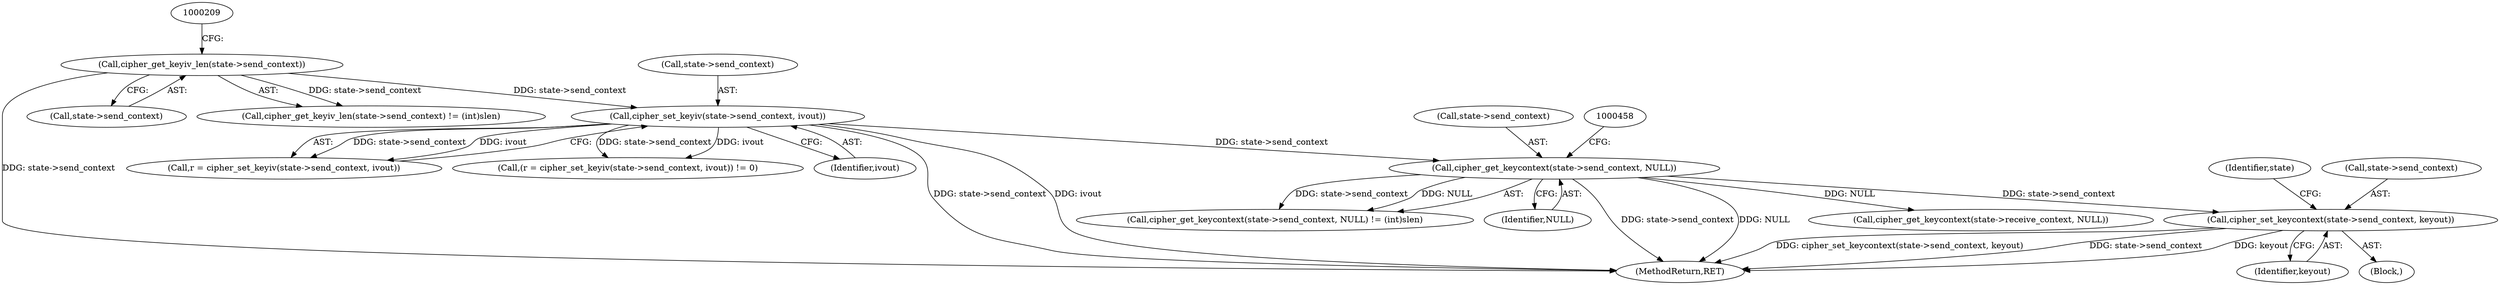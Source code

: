 digraph "0_src_3095060f479b86288e31c79ecbc5131a66bcd2f9_8@pointer" {
"1000471" [label="(Call,cipher_set_keycontext(state->send_context, keyout))"];
"1000452" [label="(Call,cipher_get_keycontext(state->send_context, NULL))"];
"1000226" [label="(Call,cipher_set_keyiv(state->send_context, ivout))"];
"1000204" [label="(Call,cipher_get_keyiv_len(state->send_context))"];
"1000562" [label="(MethodReturn,RET)"];
"1000224" [label="(Call,r = cipher_set_keyiv(state->send_context, ivout))"];
"1000475" [label="(Identifier,keyout)"];
"1000223" [label="(Call,(r = cipher_set_keyiv(state->send_context, ivout)) != 0)"];
"1000478" [label="(Identifier,state)"];
"1000205" [label="(Call,state->send_context)"];
"1000204" [label="(Call,cipher_get_keyiv_len(state->send_context))"];
"1000453" [label="(Call,state->send_context)"];
"1000471" [label="(Call,cipher_set_keycontext(state->send_context, keyout))"];
"1000203" [label="(Call,cipher_get_keyiv_len(state->send_context) != (int)slen)"];
"1000230" [label="(Identifier,ivout)"];
"1000452" [label="(Call,cipher_get_keycontext(state->send_context, NULL))"];
"1000472" [label="(Call,state->send_context)"];
"1000461" [label="(Call,cipher_get_keycontext(state->receive_context, NULL))"];
"1000451" [label="(Call,cipher_get_keycontext(state->send_context, NULL) != (int)slen)"];
"1000226" [label="(Call,cipher_set_keyiv(state->send_context, ivout))"];
"1000105" [label="(Block,)"];
"1000456" [label="(Identifier,NULL)"];
"1000227" [label="(Call,state->send_context)"];
"1000471" -> "1000105"  [label="AST: "];
"1000471" -> "1000475"  [label="CFG: "];
"1000472" -> "1000471"  [label="AST: "];
"1000475" -> "1000471"  [label="AST: "];
"1000478" -> "1000471"  [label="CFG: "];
"1000471" -> "1000562"  [label="DDG: state->send_context"];
"1000471" -> "1000562"  [label="DDG: keyout"];
"1000471" -> "1000562"  [label="DDG: cipher_set_keycontext(state->send_context, keyout)"];
"1000452" -> "1000471"  [label="DDG: state->send_context"];
"1000452" -> "1000451"  [label="AST: "];
"1000452" -> "1000456"  [label="CFG: "];
"1000453" -> "1000452"  [label="AST: "];
"1000456" -> "1000452"  [label="AST: "];
"1000458" -> "1000452"  [label="CFG: "];
"1000452" -> "1000562"  [label="DDG: state->send_context"];
"1000452" -> "1000562"  [label="DDG: NULL"];
"1000452" -> "1000451"  [label="DDG: state->send_context"];
"1000452" -> "1000451"  [label="DDG: NULL"];
"1000226" -> "1000452"  [label="DDG: state->send_context"];
"1000452" -> "1000461"  [label="DDG: NULL"];
"1000226" -> "1000224"  [label="AST: "];
"1000226" -> "1000230"  [label="CFG: "];
"1000227" -> "1000226"  [label="AST: "];
"1000230" -> "1000226"  [label="AST: "];
"1000224" -> "1000226"  [label="CFG: "];
"1000226" -> "1000562"  [label="DDG: state->send_context"];
"1000226" -> "1000562"  [label="DDG: ivout"];
"1000226" -> "1000223"  [label="DDG: state->send_context"];
"1000226" -> "1000223"  [label="DDG: ivout"];
"1000226" -> "1000224"  [label="DDG: state->send_context"];
"1000226" -> "1000224"  [label="DDG: ivout"];
"1000204" -> "1000226"  [label="DDG: state->send_context"];
"1000204" -> "1000203"  [label="AST: "];
"1000204" -> "1000205"  [label="CFG: "];
"1000205" -> "1000204"  [label="AST: "];
"1000209" -> "1000204"  [label="CFG: "];
"1000204" -> "1000562"  [label="DDG: state->send_context"];
"1000204" -> "1000203"  [label="DDG: state->send_context"];
}

